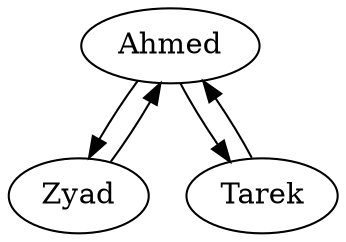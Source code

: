 digraph test{

1 [label = "Ahmed"]
1 -> {2,3}
2 [label = "Zyad"]
2 -> {1}
3 [label = "Tarek"]
3 -> {1}

}